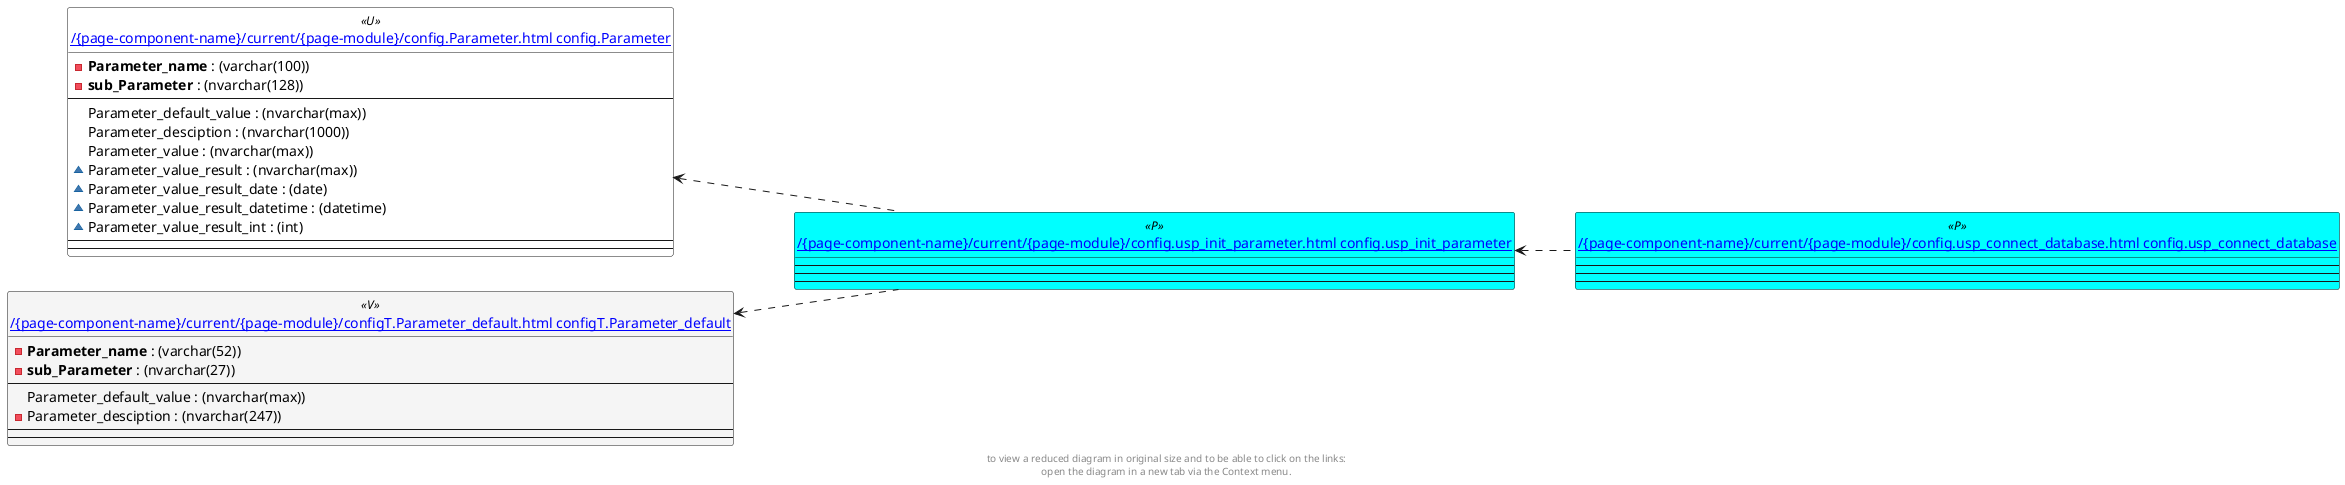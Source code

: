 @startuml
left to right direction
'top to bottom direction
hide circle
'avoide "." issues:
set namespaceSeparator none


skinparam class {
  BackgroundColor White
  BackgroundColor<<FN>> Yellow
  BackgroundColor<<FS>> Yellow
  BackgroundColor<<FT>> LightGray
  BackgroundColor<<IF>> Yellow
  BackgroundColor<<IS>> Yellow
  BackgroundColor<<P>> Aqua
  BackgroundColor<<PC>> Aqua
  BackgroundColor<<SN>> Yellow
  BackgroundColor<<SO>> SlateBlue
  BackgroundColor<<TF>> LightGray
  BackgroundColor<<TR>> Tomato
  BackgroundColor<<U>> White
  BackgroundColor<<V>> WhiteSmoke
  BackgroundColor<<X>> Aqua
}


entity "[[{site-url}/{page-component-name}/current/{page-module}/config.Parameter.html config.Parameter]]" as config.Parameter << U >> {
  - **Parameter_name** : (varchar(100))
  - **sub_Parameter** : (nvarchar(128))
  --
  Parameter_default_value : (nvarchar(max))
  Parameter_desciption : (nvarchar(1000))
  Parameter_value : (nvarchar(max))
  ~ Parameter_value_result : (nvarchar(max))
  ~ Parameter_value_result_date : (date)
  ~ Parameter_value_result_datetime : (datetime)
  ~ Parameter_value_result_int : (int)
  --
  --
}

entity "[[{site-url}/{page-component-name}/current/{page-module}/config.usp_connect_database.html config.usp_connect_database]]" as config.usp_connect_database << P >> {
  --
  --
  --
}

entity "[[{site-url}/{page-component-name}/current/{page-module}/config.usp_init_parameter.html config.usp_init_parameter]]" as config.usp_init_parameter << P >> {
  --
  --
  --
}

entity "[[{site-url}/{page-component-name}/current/{page-module}/configT.Parameter_default.html configT.Parameter_default]]" as configT.Parameter_default << V >> {
  - **Parameter_name** : (varchar(52))
  - **sub_Parameter** : (nvarchar(27))
  --
  Parameter_default_value : (nvarchar(max))
  - Parameter_desciption : (nvarchar(247))
  --
  --
}

config.Parameter <.. config.usp_init_parameter
config.usp_init_parameter <.. config.usp_connect_database
configT.Parameter_default <.. config.usp_init_parameter

footer
to view a reduced diagram in original size and to be able to click on the links:
open the diagram in a new tab via the Context menu.
end footer

@enduml

